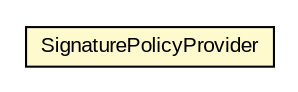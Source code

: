 #!/usr/local/bin/dot
#
# Class diagram 
# Generated by UMLGraph version R5_6-24-gf6e263 (http://www.umlgraph.org/)
#

digraph G {
	edge [fontname="arial",fontsize=10,labelfontname="arial",labelfontsize=10];
	node [fontname="arial",fontsize=10,shape=plaintext];
	nodesep=0.25;
	ranksep=0.5;
	// eu.europa.esig.dss.validation.SignaturePolicyProvider
	c636350 [label=<<table title="eu.europa.esig.dss.validation.SignaturePolicyProvider" border="0" cellborder="1" cellspacing="0" cellpadding="2" port="p" bgcolor="lemonChiffon" href="./SignaturePolicyProvider.html">
		<tr><td><table border="0" cellspacing="0" cellpadding="1">
<tr><td align="center" balign="center"> SignaturePolicyProvider </td></tr>
		</table></td></tr>
		</table>>, URL="./SignaturePolicyProvider.html", fontname="arial", fontcolor="black", fontsize=10.0];
}

